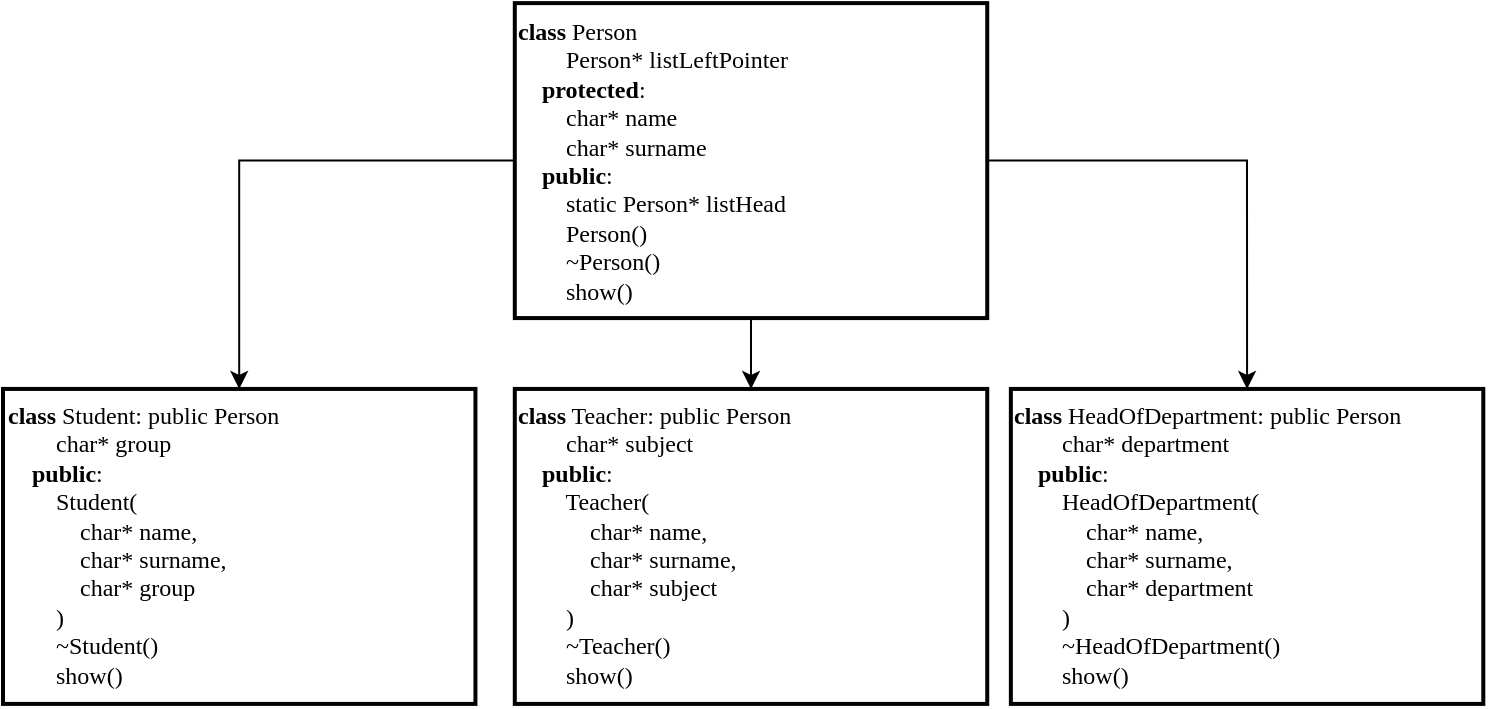 <mxfile version="14.1.8" type="device"><diagram id="2_Wwe0uiWlu50JJjO3yO" name="Page-1"><mxGraphModel dx="868" dy="519" grid="1" gridSize="3.937" guides="1" tooltips="1" connect="1" arrows="1" fold="1" page="1" pageScale="1" pageWidth="827" pageHeight="1169" math="0" shadow="0"><root><mxCell id="0"/><mxCell id="1" parent="0"/><mxCell id="wtizHIc_JxKZQSLYt9dL-5" style="edgeStyle=orthogonalEdgeStyle;rounded=0;orthogonalLoop=1;jettySize=auto;html=1;exitX=0.5;exitY=1;exitDx=0;exitDy=0;entryX=0.5;entryY=0;entryDx=0;entryDy=0;fontFamily=Times New Roman;" edge="1" parent="1" source="wtizHIc_JxKZQSLYt9dL-1" target="wtizHIc_JxKZQSLYt9dL-3"><mxGeometry relative="1" as="geometry"/></mxCell><mxCell id="wtizHIc_JxKZQSLYt9dL-6" style="edgeStyle=orthogonalEdgeStyle;rounded=0;orthogonalLoop=1;jettySize=auto;html=1;exitX=0;exitY=0.5;exitDx=0;exitDy=0;fontFamily=Times New Roman;" edge="1" parent="1" source="wtizHIc_JxKZQSLYt9dL-1" target="wtizHIc_JxKZQSLYt9dL-2"><mxGeometry relative="1" as="geometry"/></mxCell><mxCell id="wtizHIc_JxKZQSLYt9dL-7" style="edgeStyle=orthogonalEdgeStyle;rounded=0;orthogonalLoop=1;jettySize=auto;html=1;exitX=1;exitY=0.5;exitDx=0;exitDy=0;entryX=0.5;entryY=0;entryDx=0;entryDy=0;fontFamily=Times New Roman;" edge="1" parent="1" source="wtizHIc_JxKZQSLYt9dL-1" target="wtizHIc_JxKZQSLYt9dL-4"><mxGeometry relative="1" as="geometry"/></mxCell><mxCell id="wtizHIc_JxKZQSLYt9dL-1" value="&lt;b&gt;class&lt;/b&gt; Person&lt;br&gt;&amp;nbsp; &amp;nbsp; &amp;nbsp; &amp;nbsp; Person* listLeftPointer&lt;br&gt;&amp;nbsp; &amp;nbsp; &lt;b&gt;protected&lt;/b&gt;:&lt;br&gt;&amp;nbsp; &amp;nbsp; &amp;nbsp; &amp;nbsp; char* name&lt;br&gt;&amp;nbsp; &amp;nbsp; &amp;nbsp; &amp;nbsp; char* surname&lt;br&gt;&amp;nbsp; &amp;nbsp; &lt;b&gt;public&lt;/b&gt;:&lt;br&gt;&amp;nbsp; &amp;nbsp; &amp;nbsp; &amp;nbsp; static Person* listHead&lt;br&gt;&amp;nbsp; &amp;nbsp; &amp;nbsp; &amp;nbsp; Person()&lt;br&gt;&amp;nbsp; &amp;nbsp; &amp;nbsp; &amp;nbsp; ~Person()&lt;br&gt;&amp;nbsp; &amp;nbsp; &amp;nbsp; &amp;nbsp; show()" style="rounded=0;whiteSpace=wrap;html=1;absoluteArcSize=1;arcSize=14;strokeWidth=2;fontFamily=Times New Roman;align=left;verticalAlign=top;" vertex="1" parent="1"><mxGeometry x="287.4" y="27.56" width="236.22" height="157.48" as="geometry"/></mxCell><mxCell id="wtizHIc_JxKZQSLYt9dL-2" value="&lt;b&gt;class&lt;/b&gt; Student: public Person&lt;br&gt;&amp;nbsp; &amp;nbsp; &amp;nbsp; &amp;nbsp; char* group&lt;br&gt;&amp;nbsp; &amp;nbsp; &lt;b&gt;public&lt;/b&gt;:&lt;br&gt;&amp;nbsp; &amp;nbsp; &amp;nbsp; &amp;nbsp; Student(&lt;br&gt;&amp;nbsp; &amp;nbsp; &amp;nbsp; &amp;nbsp; &amp;nbsp; &amp;nbsp; char* name,&lt;br&gt;&amp;nbsp; &amp;nbsp; &amp;nbsp; &amp;nbsp; &amp;nbsp; &amp;nbsp; char* surname,&lt;br&gt;&amp;nbsp; &amp;nbsp; &amp;nbsp; &amp;nbsp; &amp;nbsp; &amp;nbsp; char* group&lt;br&gt;&amp;nbsp; &amp;nbsp; &amp;nbsp; &amp;nbsp; )&lt;br&gt;&amp;nbsp; &amp;nbsp; &amp;nbsp; &amp;nbsp; ~Student()&lt;br&gt;&amp;nbsp; &amp;nbsp; &amp;nbsp; &amp;nbsp; show()" style="rounded=0;whiteSpace=wrap;html=1;absoluteArcSize=1;arcSize=14;strokeWidth=2;fontFamily=Times New Roman;align=left;verticalAlign=top;" vertex="1" parent="1"><mxGeometry x="31.5" y="220.47" width="236.22" height="157.48" as="geometry"/></mxCell><mxCell id="wtizHIc_JxKZQSLYt9dL-3" value="&lt;b&gt;class&lt;/b&gt; Teacher: public Person&lt;br&gt;&amp;nbsp; &amp;nbsp; &amp;nbsp; &amp;nbsp; char* subject&lt;br&gt;&amp;nbsp; &amp;nbsp; &lt;b&gt;public&lt;/b&gt;:&lt;br&gt;&amp;nbsp; &amp;nbsp; &amp;nbsp; &amp;nbsp; Teacher(&lt;br&gt;&amp;nbsp; &amp;nbsp; &amp;nbsp; &amp;nbsp; &amp;nbsp; &amp;nbsp; char* name,&lt;br&gt;&amp;nbsp; &amp;nbsp; &amp;nbsp; &amp;nbsp; &amp;nbsp; &amp;nbsp; char* surname,&lt;br&gt;&amp;nbsp; &amp;nbsp; &amp;nbsp; &amp;nbsp; &amp;nbsp; &amp;nbsp; char* subject&lt;br&gt;&amp;nbsp; &amp;nbsp; &amp;nbsp; &amp;nbsp; )&lt;br&gt;&amp;nbsp; &amp;nbsp; &amp;nbsp; &amp;nbsp; ~Teacher()&lt;br&gt;&amp;nbsp; &amp;nbsp; &amp;nbsp; &amp;nbsp; show()" style="rounded=0;whiteSpace=wrap;html=1;absoluteArcSize=1;arcSize=14;strokeWidth=2;fontFamily=Times New Roman;align=left;verticalAlign=top;" vertex="1" parent="1"><mxGeometry x="287.4" y="220.47" width="236.22" height="157.48" as="geometry"/></mxCell><mxCell id="wtizHIc_JxKZQSLYt9dL-4" value="&lt;b&gt;class&lt;/b&gt; HeadOfDepartment: public Person&lt;br&gt;&amp;nbsp; &amp;nbsp; &amp;nbsp; &amp;nbsp; char* department&lt;br&gt;&amp;nbsp; &amp;nbsp; &lt;b&gt;public&lt;/b&gt;:&lt;br&gt;&amp;nbsp; &amp;nbsp; &amp;nbsp; &amp;nbsp; HeadOfDepartment(&lt;br&gt;&amp;nbsp; &amp;nbsp; &amp;nbsp; &amp;nbsp; &amp;nbsp; &amp;nbsp; char* name,&lt;br&gt;&amp;nbsp; &amp;nbsp; &amp;nbsp; &amp;nbsp; &amp;nbsp; &amp;nbsp; char* surname,&lt;br&gt;&amp;nbsp; &amp;nbsp; &amp;nbsp; &amp;nbsp; &amp;nbsp; &amp;nbsp; char* department&lt;br&gt;&amp;nbsp; &amp;nbsp; &amp;nbsp; &amp;nbsp; )&lt;br&gt;&amp;nbsp; &amp;nbsp; &amp;nbsp; &amp;nbsp; ~HeadOfDepartment()&lt;br&gt;&amp;nbsp; &amp;nbsp; &amp;nbsp; &amp;nbsp; show()" style="rounded=0;whiteSpace=wrap;html=1;absoluteArcSize=1;arcSize=14;strokeWidth=2;fontFamily=Times New Roman;align=left;verticalAlign=top;" vertex="1" parent="1"><mxGeometry x="535.43" y="220.47" width="236.22" height="157.48" as="geometry"/></mxCell></root></mxGraphModel></diagram></mxfile>